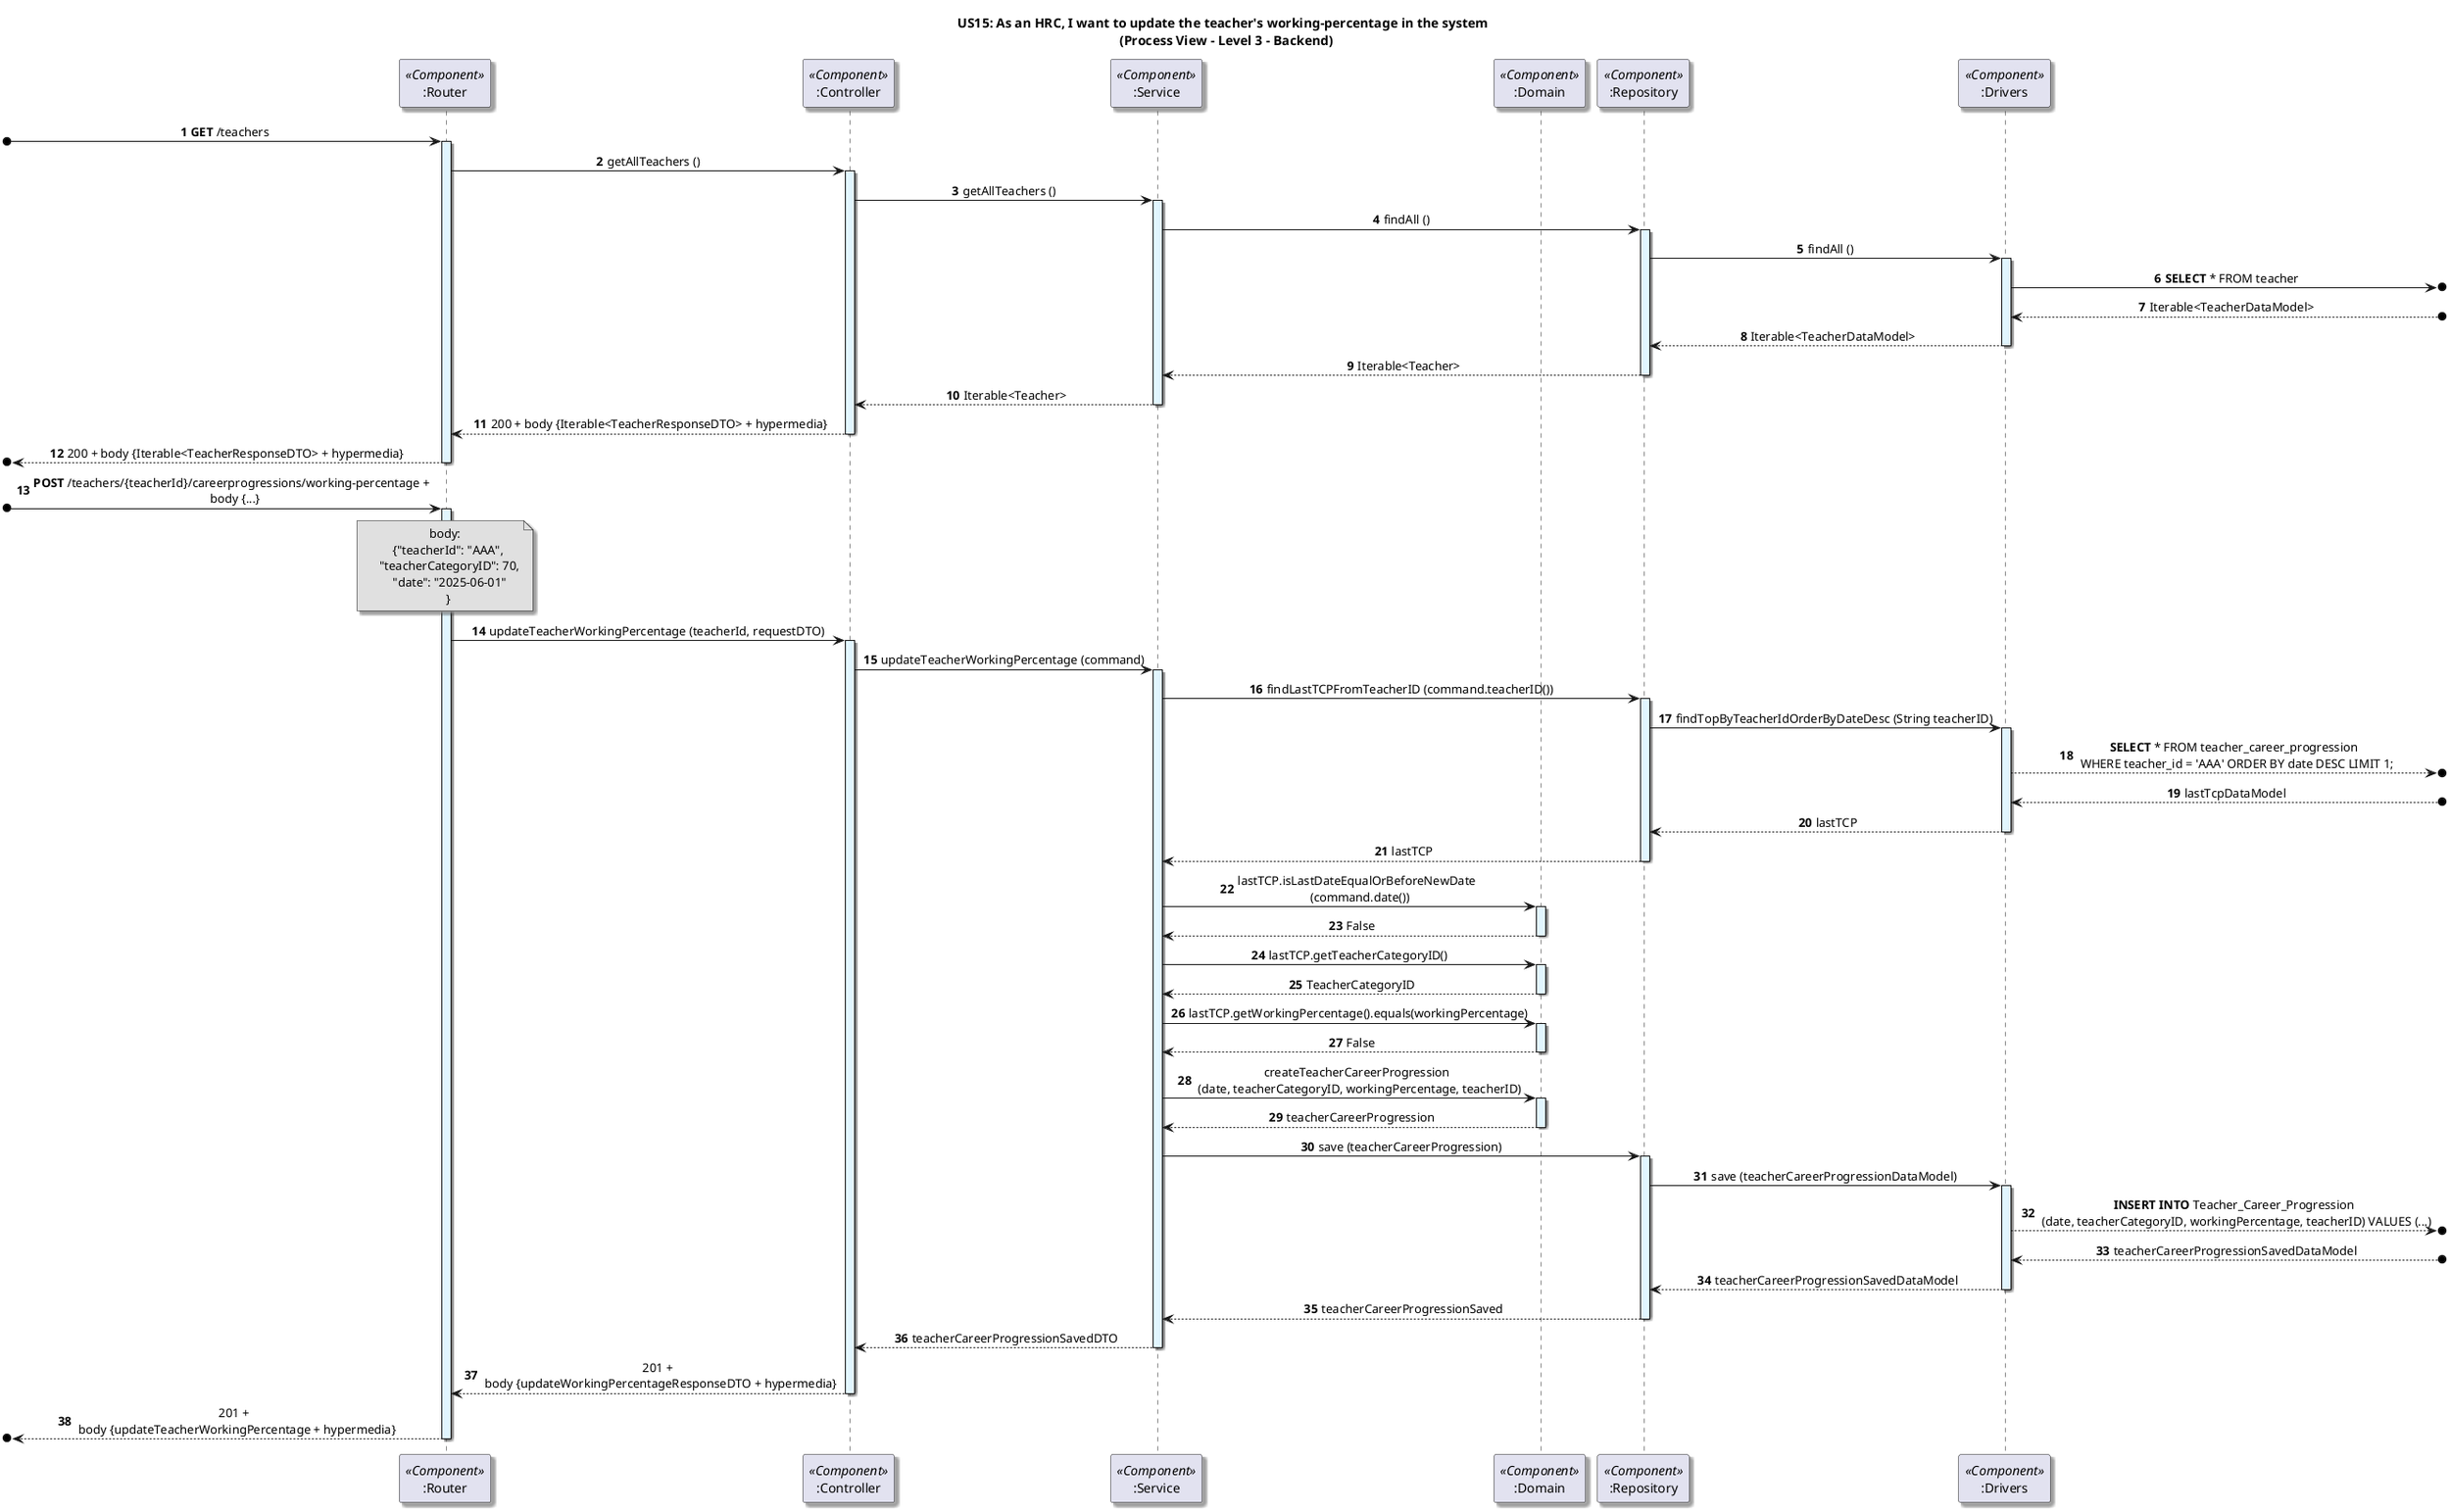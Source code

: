 @startuml

title US15: As an HRC, I want to update the teacher's working-percentage in the system \n (Process View - Level 3 - Backend)

skinparam defaultTextAlignment center
skinparam shadowing true

autonumber

participant ":Router" as router <<Component>>
participant ":Controller" as controller <<Component>>
participant ":Service" as service <<Component>>
participant ":Domain" as domain <<Component>>
participant ":Repository" as repository <<Component>>
participant ":Drivers" as drivers <<Component>>

' getAllTeachers method '

[o-> router: **GET** /teachers
activate router #E1F5FE

router -> controller: getAllTeachers ()
activate controller #E1F5FE

controller -> service: getAllTeachers ()
activate service #E1F5FE

service -> repository: findAll ()
activate repository #E1F5FE

repository -> drivers: findAll ()
activate drivers #E1F5FE

drivers ->o]: **SELECT** * FROM teacher

drivers <--o]: Iterable<TeacherDataModel>

drivers --> repository: Iterable<TeacherDataModel>
deactivate drivers

repository --> service: Iterable<Teacher>
deactivate repository

service --> controller: Iterable<Teacher>
deactivate service

controller --> router: 200 + body {Iterable<TeacherResponseDTO> + hypermedia}
deactivate controller

[o<-- router: 200 + body {Iterable<TeacherResponseDTO> + hypermedia}
deactivate router



[o-> router: **POST** /teachers/{teacherId}/careerprogressions/working-percentage + \n body {...}
activate router #E1F5FE

note over router #E0E0E0
  body:
    {"teacherId": "AAA",
     "teacherCategoryID": 70,
     "date": "2025-06-01"
    }
end note

router -> controller: updateTeacherWorkingPercentage (teacherId, requestDTO)
activate controller #E1F5FE

controller -> service: updateTeacherWorkingPercentage (command)
activate service #E1F5FE


service -> repository: findLastTCPFromTeacherID (command.teacherID())
activate repository #E1F5FE

repository -> drivers: findTopByTeacherIdOrderByDateDesc (String teacherID)
activate drivers #E1F5FE

drivers -->o]: **SELECT** * FROM teacher_career_progression \n WHERE teacher_id = 'AAA' ORDER BY date DESC LIMIT 1;

drivers <--o] : lastTcpDataModel

drivers --> repository: lastTCP
deactivate drivers

repository --> service: lastTCP
deactivate repository

service -> domain : lastTCP.isLastDateEqualOrBeforeNewDate \n (command.date())
activate domain #E1F5FE

domain --> service : False
deactivate domain

service -> domain : lastTCP.getTeacherCategoryID()
activate domain #E1F5FE

domain --> service : TeacherCategoryID
deactivate domain

service -> domain : lastTCP.getWorkingPercentage().equals(workingPercentage)
activate domain #E1F5FE

domain --> service : False
deactivate domain

service -> domain: createTeacherCareerProgression \n (date, teacherCategoryID, workingPercentage, teacherID)
activate domain #E1F5FE

domain --> service: teacherCareerProgression
deactivate domain

service -> repository: save (teacherCareerProgression)
activate repository #E1F5FE

repository -> drivers: save (teacherCareerProgressionDataModel)
activate drivers #E1F5FE

drivers -->o]: **INSERT INTO** Teacher_Career_Progression \n (date, teacherCategoryID, workingPercentage, teacherID) VALUES (...)

drivers <--o] : teacherCareerProgressionSavedDataModel

drivers --> repository: teacherCareerProgressionSavedDataModel
deactivate drivers

repository --> service: teacherCareerProgressionSaved
deactivate repository

service --> controller: teacherCareerProgressionSavedDTO
deactivate service

controller --> router: 201 + \n body {updateWorkingPercentageResponseDTO + hypermedia}
deactivate controller

[o<-- router: 201 + \n body {updateTeacherWorkingPercentage + hypermedia}
deactivate router

@enduml